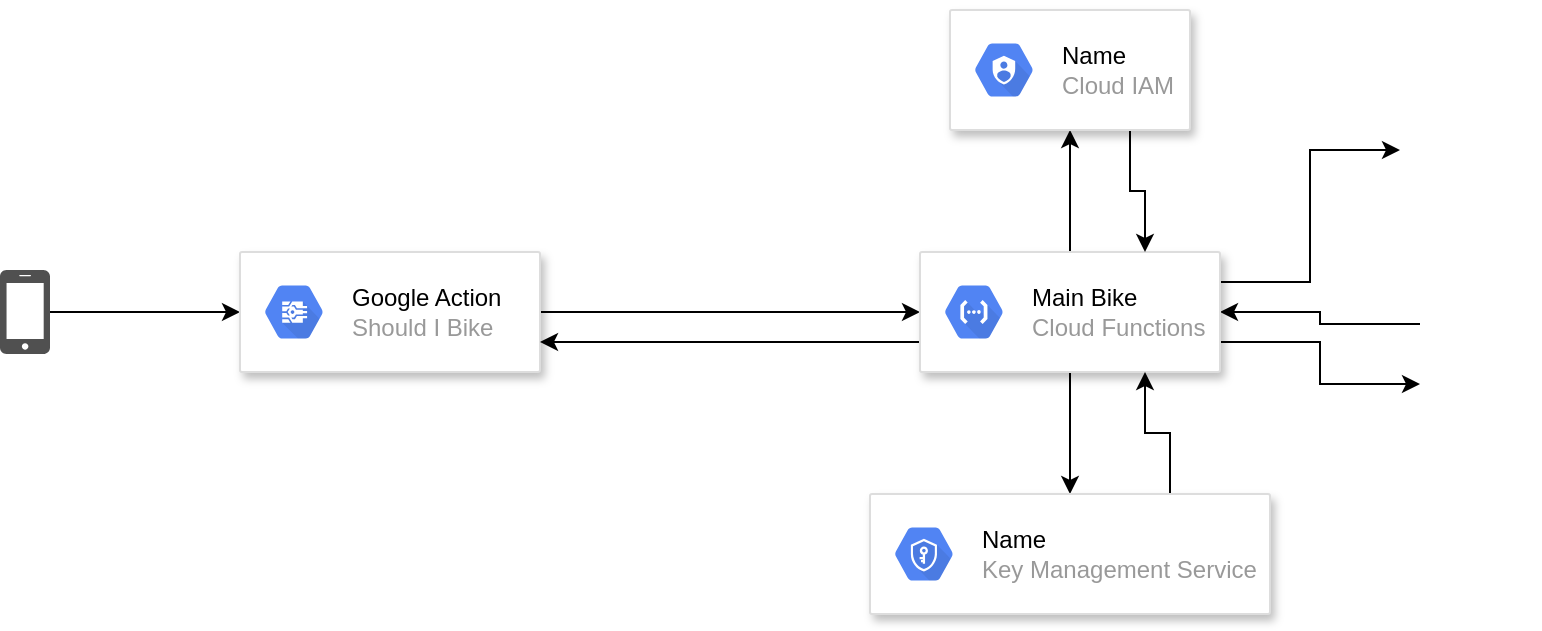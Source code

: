 <mxfile version="10.7.3" type="device"><diagram id="zpbiCCYaNG_rGPrA9g3M" name="Page-1"><mxGraphModel dx="1394" dy="774" grid="1" gridSize="10" guides="1" tooltips="1" connect="1" arrows="1" fold="1" page="1" pageScale="1" pageWidth="850" pageHeight="1100" math="0" shadow="0"><root><mxCell id="0"/><mxCell id="1" parent="0"/><mxCell id="T4u_vmirZPu8JAZCSran-3" style="edgeStyle=orthogonalEdgeStyle;rounded=0;orthogonalLoop=1;jettySize=auto;html=1;entryX=0;entryY=0.5;entryDx=0;entryDy=0;" edge="1" parent="1" source="7KTaDx2NVxxGTvPu-0a1-28" target="7KTaDx2NVxxGTvPu-0a1-13"><mxGeometry relative="1" as="geometry"/></mxCell><mxCell id="T4u_vmirZPu8JAZCSran-4" style="edgeStyle=orthogonalEdgeStyle;rounded=0;orthogonalLoop=1;jettySize=auto;html=1;exitX=1;exitY=0.5;exitDx=0;exitDy=0;entryX=0;entryY=0.5;entryDx=0;entryDy=0;" edge="1" parent="1" source="7KTaDx2NVxxGTvPu-0a1-13" target="7KTaDx2NVxxGTvPu-0a1-15"><mxGeometry relative="1" as="geometry"/></mxCell><mxCell id="7KTaDx2NVxxGTvPu-0a1-13" value="" style="strokeColor=#dddddd;fillColor=#ffffff;shadow=1;strokeWidth=1;rounded=1;absoluteArcSize=1;arcSize=2;" parent="1" vertex="1"><mxGeometry x="140" y="261" width="150" height="60" as="geometry"/></mxCell><mxCell id="7KTaDx2NVxxGTvPu-0a1-14" value="&lt;font color=&quot;#000000&quot;&gt;Google Action&lt;/font&gt;&lt;br&gt;Should I Bike" style="dashed=0;connectable=0;html=1;fillColor=#5184F3;strokeColor=none;shape=mxgraph.gcp2.hexIcon;prIcon=cloud_iot_edge;part=1;labelPosition=right;verticalLabelPosition=middle;align=left;verticalAlign=middle;spacingLeft=5;fontColor=#999999;fontSize=12;" parent="7KTaDx2NVxxGTvPu-0a1-13" vertex="1"><mxGeometry y="0.5" width="44" height="39" relative="1" as="geometry"><mxPoint x="5" y="-19.5" as="offset"/></mxGeometry></mxCell><mxCell id="T4u_vmirZPu8JAZCSran-5" style="edgeStyle=orthogonalEdgeStyle;rounded=0;orthogonalLoop=1;jettySize=auto;html=1;exitX=0.5;exitY=1;exitDx=0;exitDy=0;entryX=0.5;entryY=0;entryDx=0;entryDy=0;" edge="1" parent="1" source="7KTaDx2NVxxGTvPu-0a1-15" target="7KTaDx2NVxxGTvPu-0a1-17"><mxGeometry relative="1" as="geometry"/></mxCell><mxCell id="T4u_vmirZPu8JAZCSran-7" style="edgeStyle=orthogonalEdgeStyle;rounded=0;orthogonalLoop=1;jettySize=auto;html=1;exitX=0.5;exitY=0;exitDx=0;exitDy=0;entryX=0.5;entryY=1;entryDx=0;entryDy=0;" edge="1" parent="1" source="7KTaDx2NVxxGTvPu-0a1-15" target="7KTaDx2NVxxGTvPu-0a1-19"><mxGeometry relative="1" as="geometry"/></mxCell><mxCell id="T4u_vmirZPu8JAZCSran-9" style="edgeStyle=orthogonalEdgeStyle;rounded=0;orthogonalLoop=1;jettySize=auto;html=1;exitX=1;exitY=0.25;exitDx=0;exitDy=0;entryX=0;entryY=0.5;entryDx=0;entryDy=0;" edge="1" parent="1" source="7KTaDx2NVxxGTvPu-0a1-15" target="7KTaDx2NVxxGTvPu-0a1-26"><mxGeometry relative="1" as="geometry"/></mxCell><mxCell id="T4u_vmirZPu8JAZCSran-10" style="edgeStyle=orthogonalEdgeStyle;rounded=0;orthogonalLoop=1;jettySize=auto;html=1;exitX=1;exitY=0.75;exitDx=0;exitDy=0;entryX=0;entryY=0.75;entryDx=0;entryDy=0;" edge="1" parent="1" source="7KTaDx2NVxxGTvPu-0a1-15" target="7KTaDx2NVxxGTvPu-0a1-24"><mxGeometry relative="1" as="geometry"/></mxCell><mxCell id="T4u_vmirZPu8JAZCSran-11" style="edgeStyle=orthogonalEdgeStyle;rounded=0;orthogonalLoop=1;jettySize=auto;html=1;exitX=0;exitY=0.25;exitDx=0;exitDy=0;entryX=1;entryY=0.5;entryDx=0;entryDy=0;" edge="1" parent="1" source="7KTaDx2NVxxGTvPu-0a1-24" target="7KTaDx2NVxxGTvPu-0a1-15"><mxGeometry relative="1" as="geometry"/></mxCell><mxCell id="T4u_vmirZPu8JAZCSran-12" style="edgeStyle=orthogonalEdgeStyle;rounded=0;orthogonalLoop=1;jettySize=auto;html=1;exitX=0;exitY=0.75;exitDx=0;exitDy=0;entryX=1;entryY=0.75;entryDx=0;entryDy=0;" edge="1" parent="1" source="7KTaDx2NVxxGTvPu-0a1-15" target="7KTaDx2NVxxGTvPu-0a1-13"><mxGeometry relative="1" as="geometry"/></mxCell><mxCell id="7KTaDx2NVxxGTvPu-0a1-15" value="" style="strokeColor=#dddddd;fillColor=#ffffff;shadow=1;strokeWidth=1;rounded=1;absoluteArcSize=1;arcSize=2;" parent="1" vertex="1"><mxGeometry x="480" y="261" width="150" height="60" as="geometry"/></mxCell><mxCell id="7KTaDx2NVxxGTvPu-0a1-16" value="&lt;font color=&quot;#000000&quot;&gt;Main Bike&lt;/font&gt;&lt;br&gt;Cloud Functions" style="dashed=0;connectable=0;html=1;fillColor=#5184F3;strokeColor=none;shape=mxgraph.gcp2.hexIcon;prIcon=cloud_functions;part=1;labelPosition=right;verticalLabelPosition=middle;align=left;verticalAlign=middle;spacingLeft=5;fontColor=#999999;fontSize=12;" parent="7KTaDx2NVxxGTvPu-0a1-15" vertex="1"><mxGeometry y="0.5" width="44" height="39" relative="1" as="geometry"><mxPoint x="5" y="-19.5" as="offset"/></mxGeometry></mxCell><mxCell id="T4u_vmirZPu8JAZCSran-6" style="edgeStyle=orthogonalEdgeStyle;rounded=0;orthogonalLoop=1;jettySize=auto;html=1;exitX=0.75;exitY=0;exitDx=0;exitDy=0;entryX=0.75;entryY=1;entryDx=0;entryDy=0;" edge="1" parent="1" source="7KTaDx2NVxxGTvPu-0a1-17" target="7KTaDx2NVxxGTvPu-0a1-15"><mxGeometry relative="1" as="geometry"/></mxCell><mxCell id="7KTaDx2NVxxGTvPu-0a1-17" value="" style="strokeColor=#dddddd;fillColor=#ffffff;shadow=1;strokeWidth=1;rounded=1;absoluteArcSize=1;arcSize=2;" parent="1" vertex="1"><mxGeometry x="455" y="382" width="200" height="60" as="geometry"/></mxCell><mxCell id="7KTaDx2NVxxGTvPu-0a1-18" value="&lt;font color=&quot;#000000&quot;&gt;Name&lt;/font&gt;&lt;br&gt;Key Management Service" style="dashed=0;connectable=0;html=1;fillColor=#5184F3;strokeColor=none;shape=mxgraph.gcp2.hexIcon;prIcon=key_management_service;part=1;labelPosition=right;verticalLabelPosition=middle;align=left;verticalAlign=middle;spacingLeft=5;fontColor=#999999;fontSize=12;" parent="7KTaDx2NVxxGTvPu-0a1-17" vertex="1"><mxGeometry y="0.5" width="44" height="39" relative="1" as="geometry"><mxPoint x="5" y="-19.5" as="offset"/></mxGeometry></mxCell><mxCell id="T4u_vmirZPu8JAZCSran-8" style="edgeStyle=orthogonalEdgeStyle;rounded=0;orthogonalLoop=1;jettySize=auto;html=1;exitX=0.75;exitY=1;exitDx=0;exitDy=0;entryX=0.75;entryY=0;entryDx=0;entryDy=0;" edge="1" parent="1" source="7KTaDx2NVxxGTvPu-0a1-19" target="7KTaDx2NVxxGTvPu-0a1-15"><mxGeometry relative="1" as="geometry"/></mxCell><mxCell id="7KTaDx2NVxxGTvPu-0a1-19" value="" style="strokeColor=#dddddd;fillColor=#ffffff;shadow=1;strokeWidth=1;rounded=1;absoluteArcSize=1;arcSize=2;" parent="1" vertex="1"><mxGeometry x="495" y="140" width="120" height="60" as="geometry"/></mxCell><mxCell id="7KTaDx2NVxxGTvPu-0a1-20" value="&lt;font color=&quot;#000000&quot;&gt;Name&lt;/font&gt;&lt;br&gt;Cloud IAM" style="dashed=0;connectable=0;html=1;fillColor=#5184F3;strokeColor=none;shape=mxgraph.gcp2.hexIcon;prIcon=cloud_iam;part=1;labelPosition=right;verticalLabelPosition=middle;align=left;verticalAlign=middle;spacingLeft=5;fontColor=#999999;fontSize=12;" parent="7KTaDx2NVxxGTvPu-0a1-19" vertex="1"><mxGeometry y="0.5" width="44" height="39" relative="1" as="geometry"><mxPoint x="5" y="-19.5" as="offset"/></mxGeometry></mxCell><mxCell id="7KTaDx2NVxxGTvPu-0a1-24" value="" style="shape=image;html=1;verticalAlign=top;verticalLabelPosition=bottom;labelBackgroundColor=#ffffff;imageAspect=0;aspect=fixed;image=https://cdn3.iconfinder.com/data/icons/logos-brands-3/24/logo_brand_brands_logos_maps_google-128.png" parent="1" vertex="1"><mxGeometry x="730" y="282" width="60" height="60" as="geometry"/></mxCell><mxCell id="7KTaDx2NVxxGTvPu-0a1-26" value="" style="shape=image;html=1;verticalAlign=top;verticalLabelPosition=bottom;labelBackgroundColor=#ffffff;imageAspect=0;aspect=fixed;image=https://cdn3.iconfinder.com/data/icons/tango-icon-library/48/weather-clear-128.png" parent="1" vertex="1"><mxGeometry x="720" y="180" width="60" height="60" as="geometry"/></mxCell><mxCell id="7KTaDx2NVxxGTvPu-0a1-28" value="" style="pointerEvents=1;shadow=0;dashed=0;html=1;strokeColor=none;fillColor=#505050;labelPosition=center;verticalLabelPosition=bottom;verticalAlign=top;outlineConnect=0;align=center;shape=mxgraph.office.devices.cell_phone_iphone_standalone;" parent="1" vertex="1"><mxGeometry x="20" y="270" width="25" height="42" as="geometry"/></mxCell></root></mxGraphModel></diagram></mxfile>